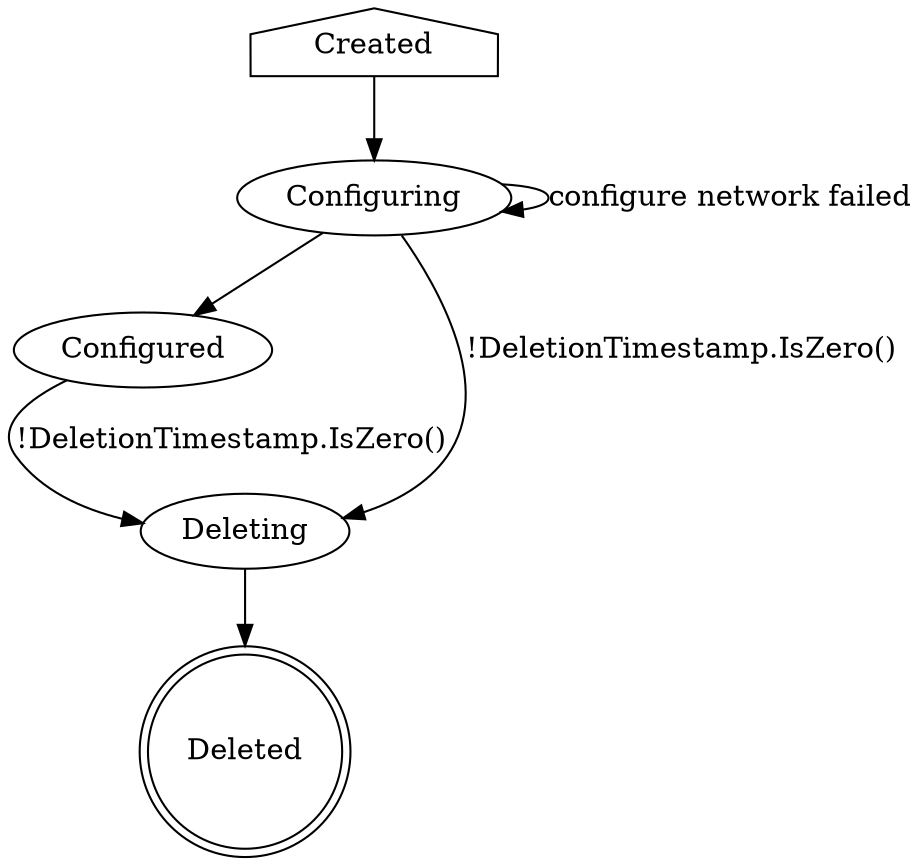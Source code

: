digraph NetworkBinding {
    Created [shape=house]
    Created -> Configuring

    Configuring -> Configured
    Configuring -> Configuring [label="configure network failed"]
    Configuring -> Deleting [label="!DeletionTimestamp.IsZero()"]

    Configured -> Deleting [label="!DeletionTimestamp.IsZero()"]
    Deleting -> Deleted

    Deleted [shape=doublecircle]
}
